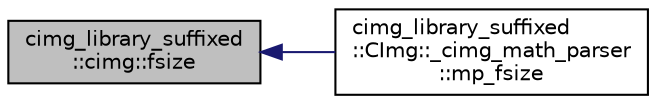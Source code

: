 digraph "cimg_library_suffixed::cimg::fsize"
{
  edge [fontname="Helvetica",fontsize="10",labelfontname="Helvetica",labelfontsize="10"];
  node [fontname="Helvetica",fontsize="10",shape=record];
  rankdir="LR";
  Node1749 [label="cimg_library_suffixed\l::cimg::fsize",height=0.2,width=0.4,color="black", fillcolor="grey75", style="filled", fontcolor="black"];
  Node1749 -> Node1750 [dir="back",color="midnightblue",fontsize="10",style="solid",fontname="Helvetica"];
  Node1750 [label="cimg_library_suffixed\l::CImg::_cimg_math_parser\l::mp_fsize",height=0.2,width=0.4,color="black", fillcolor="white", style="filled",URL="$structcimg__library__suffixed_1_1_c_img_1_1__cimg__math__parser.html#ae853e78f00e4fde511de36b826500df0"];
}
